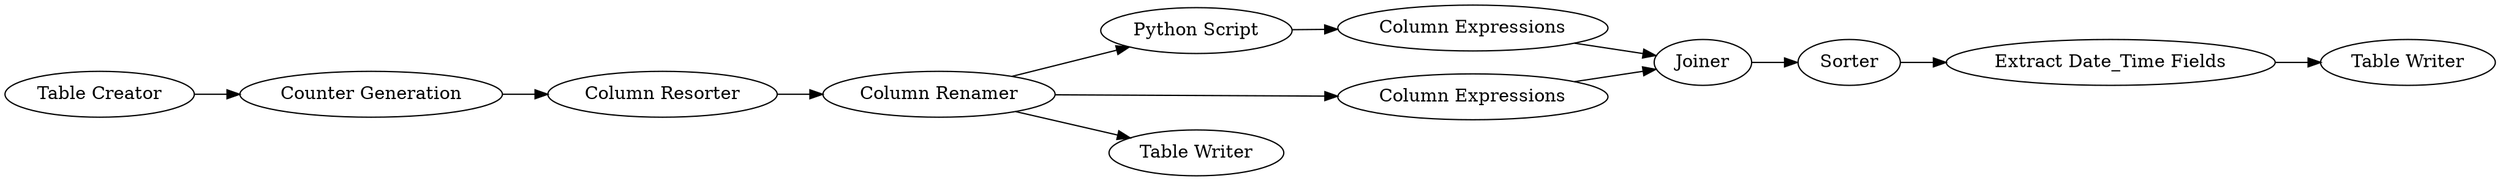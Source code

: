 digraph {
	377 -> 373
	374 -> 380
	372 -> 377
	373 -> 378
	376 -> 381
	373 -> 374
	380 -> 375
	378 -> 375
	371 -> 372
	373 -> 383
	375 -> 376
	381 -> 382
	374 [label="Python Script"]
	380 [label="Column Expressions"]
	375 [label=Joiner]
	377 [label="Column Resorter"]
	372 [label="Counter Generation"]
	382 [label="Table Writer"]
	373 [label="Column Renamer"]
	376 [label=Sorter]
	378 [label="Column Expressions"]
	381 [label="Extract Date_Time Fields"]
	371 [label="Table Creator"]
	383 [label="Table Writer"]
	rankdir=LR
}
